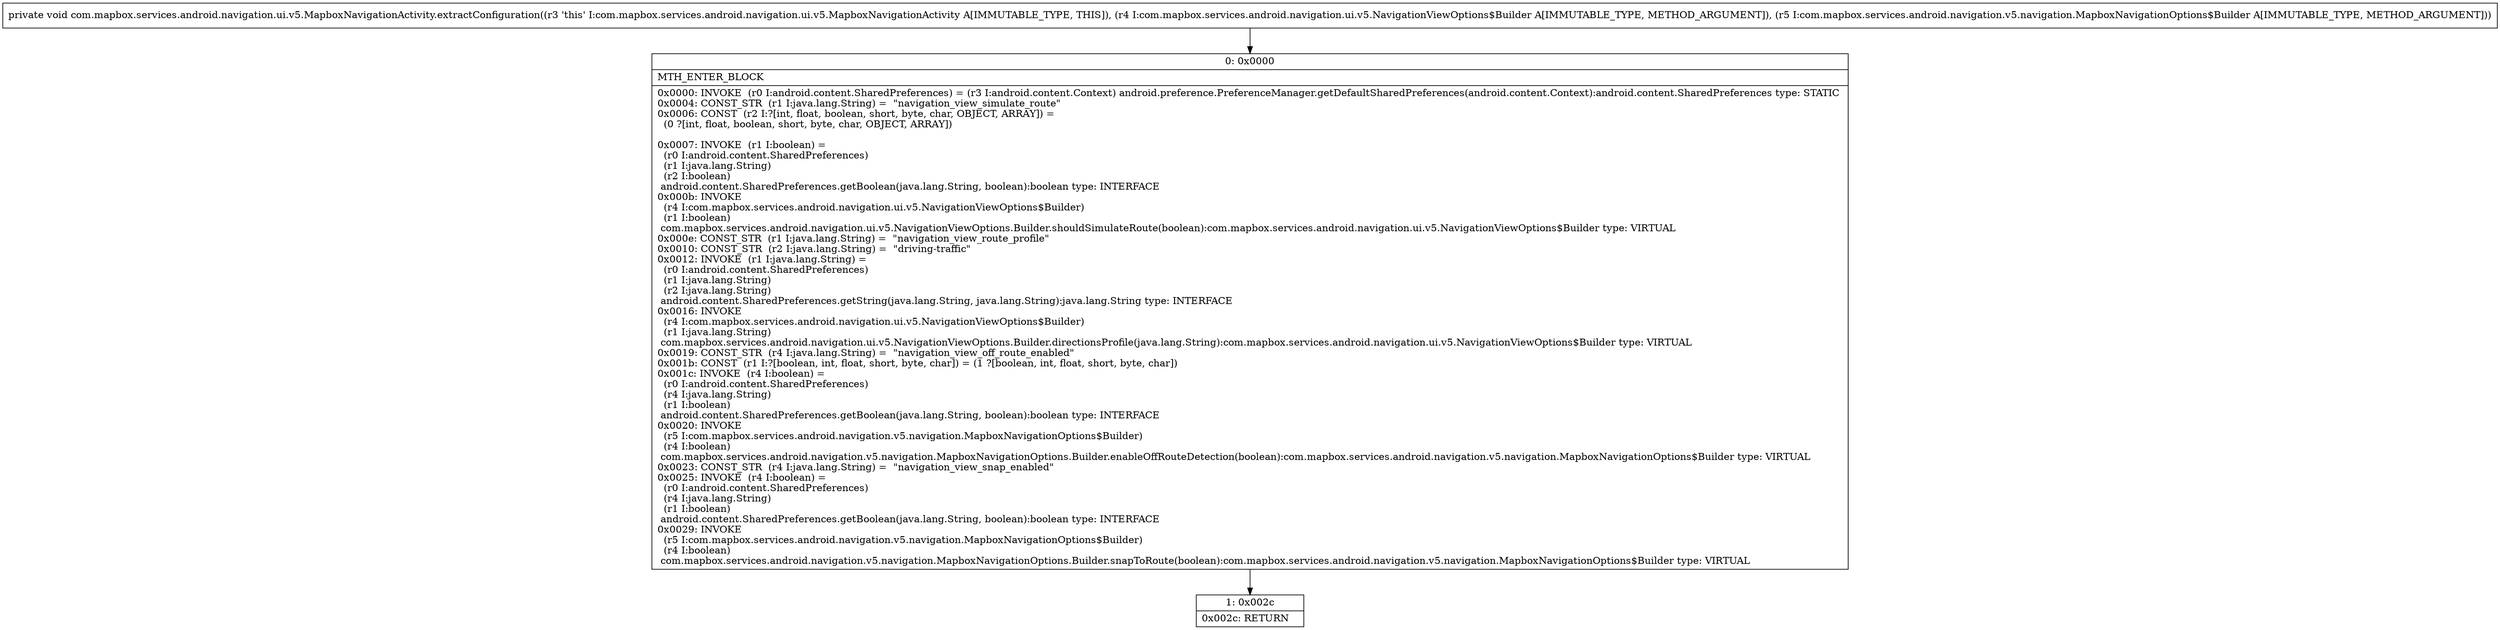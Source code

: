 digraph "CFG forcom.mapbox.services.android.navigation.ui.v5.MapboxNavigationActivity.extractConfiguration(Lcom\/mapbox\/services\/android\/navigation\/ui\/v5\/NavigationViewOptions$Builder;Lcom\/mapbox\/services\/android\/navigation\/v5\/navigation\/MapboxNavigationOptions$Builder;)V" {
Node_0 [shape=record,label="{0\:\ 0x0000|MTH_ENTER_BLOCK\l|0x0000: INVOKE  (r0 I:android.content.SharedPreferences) = (r3 I:android.content.Context) android.preference.PreferenceManager.getDefaultSharedPreferences(android.content.Context):android.content.SharedPreferences type: STATIC \l0x0004: CONST_STR  (r1 I:java.lang.String) =  \"navigation_view_simulate_route\" \l0x0006: CONST  (r2 I:?[int, float, boolean, short, byte, char, OBJECT, ARRAY]) = \l  (0 ?[int, float, boolean, short, byte, char, OBJECT, ARRAY])\l \l0x0007: INVOKE  (r1 I:boolean) = \l  (r0 I:android.content.SharedPreferences)\l  (r1 I:java.lang.String)\l  (r2 I:boolean)\l android.content.SharedPreferences.getBoolean(java.lang.String, boolean):boolean type: INTERFACE \l0x000b: INVOKE  \l  (r4 I:com.mapbox.services.android.navigation.ui.v5.NavigationViewOptions$Builder)\l  (r1 I:boolean)\l com.mapbox.services.android.navigation.ui.v5.NavigationViewOptions.Builder.shouldSimulateRoute(boolean):com.mapbox.services.android.navigation.ui.v5.NavigationViewOptions$Builder type: VIRTUAL \l0x000e: CONST_STR  (r1 I:java.lang.String) =  \"navigation_view_route_profile\" \l0x0010: CONST_STR  (r2 I:java.lang.String) =  \"driving\-traffic\" \l0x0012: INVOKE  (r1 I:java.lang.String) = \l  (r0 I:android.content.SharedPreferences)\l  (r1 I:java.lang.String)\l  (r2 I:java.lang.String)\l android.content.SharedPreferences.getString(java.lang.String, java.lang.String):java.lang.String type: INTERFACE \l0x0016: INVOKE  \l  (r4 I:com.mapbox.services.android.navigation.ui.v5.NavigationViewOptions$Builder)\l  (r1 I:java.lang.String)\l com.mapbox.services.android.navigation.ui.v5.NavigationViewOptions.Builder.directionsProfile(java.lang.String):com.mapbox.services.android.navigation.ui.v5.NavigationViewOptions$Builder type: VIRTUAL \l0x0019: CONST_STR  (r4 I:java.lang.String) =  \"navigation_view_off_route_enabled\" \l0x001b: CONST  (r1 I:?[boolean, int, float, short, byte, char]) = (1 ?[boolean, int, float, short, byte, char]) \l0x001c: INVOKE  (r4 I:boolean) = \l  (r0 I:android.content.SharedPreferences)\l  (r4 I:java.lang.String)\l  (r1 I:boolean)\l android.content.SharedPreferences.getBoolean(java.lang.String, boolean):boolean type: INTERFACE \l0x0020: INVOKE  \l  (r5 I:com.mapbox.services.android.navigation.v5.navigation.MapboxNavigationOptions$Builder)\l  (r4 I:boolean)\l com.mapbox.services.android.navigation.v5.navigation.MapboxNavigationOptions.Builder.enableOffRouteDetection(boolean):com.mapbox.services.android.navigation.v5.navigation.MapboxNavigationOptions$Builder type: VIRTUAL \l0x0023: CONST_STR  (r4 I:java.lang.String) =  \"navigation_view_snap_enabled\" \l0x0025: INVOKE  (r4 I:boolean) = \l  (r0 I:android.content.SharedPreferences)\l  (r4 I:java.lang.String)\l  (r1 I:boolean)\l android.content.SharedPreferences.getBoolean(java.lang.String, boolean):boolean type: INTERFACE \l0x0029: INVOKE  \l  (r5 I:com.mapbox.services.android.navigation.v5.navigation.MapboxNavigationOptions$Builder)\l  (r4 I:boolean)\l com.mapbox.services.android.navigation.v5.navigation.MapboxNavigationOptions.Builder.snapToRoute(boolean):com.mapbox.services.android.navigation.v5.navigation.MapboxNavigationOptions$Builder type: VIRTUAL \l}"];
Node_1 [shape=record,label="{1\:\ 0x002c|0x002c: RETURN   \l}"];
MethodNode[shape=record,label="{private void com.mapbox.services.android.navigation.ui.v5.MapboxNavigationActivity.extractConfiguration((r3 'this' I:com.mapbox.services.android.navigation.ui.v5.MapboxNavigationActivity A[IMMUTABLE_TYPE, THIS]), (r4 I:com.mapbox.services.android.navigation.ui.v5.NavigationViewOptions$Builder A[IMMUTABLE_TYPE, METHOD_ARGUMENT]), (r5 I:com.mapbox.services.android.navigation.v5.navigation.MapboxNavigationOptions$Builder A[IMMUTABLE_TYPE, METHOD_ARGUMENT])) }"];
MethodNode -> Node_0;
Node_0 -> Node_1;
}

